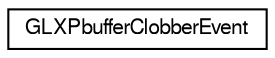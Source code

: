 digraph "Graphical Class Hierarchy"
{
  edge [fontname="FreeSans",fontsize="10",labelfontname="FreeSans",labelfontsize="10"];
  node [fontname="FreeSans",fontsize="10",shape=record];
  rankdir="LR";
  Node1 [label="GLXPbufferClobberEvent",height=0.2,width=0.4,color="black", fillcolor="white", style="filled",URL="$d5/d06/struct_g_l_x_pbuffer_clobber_event.html"];
}

